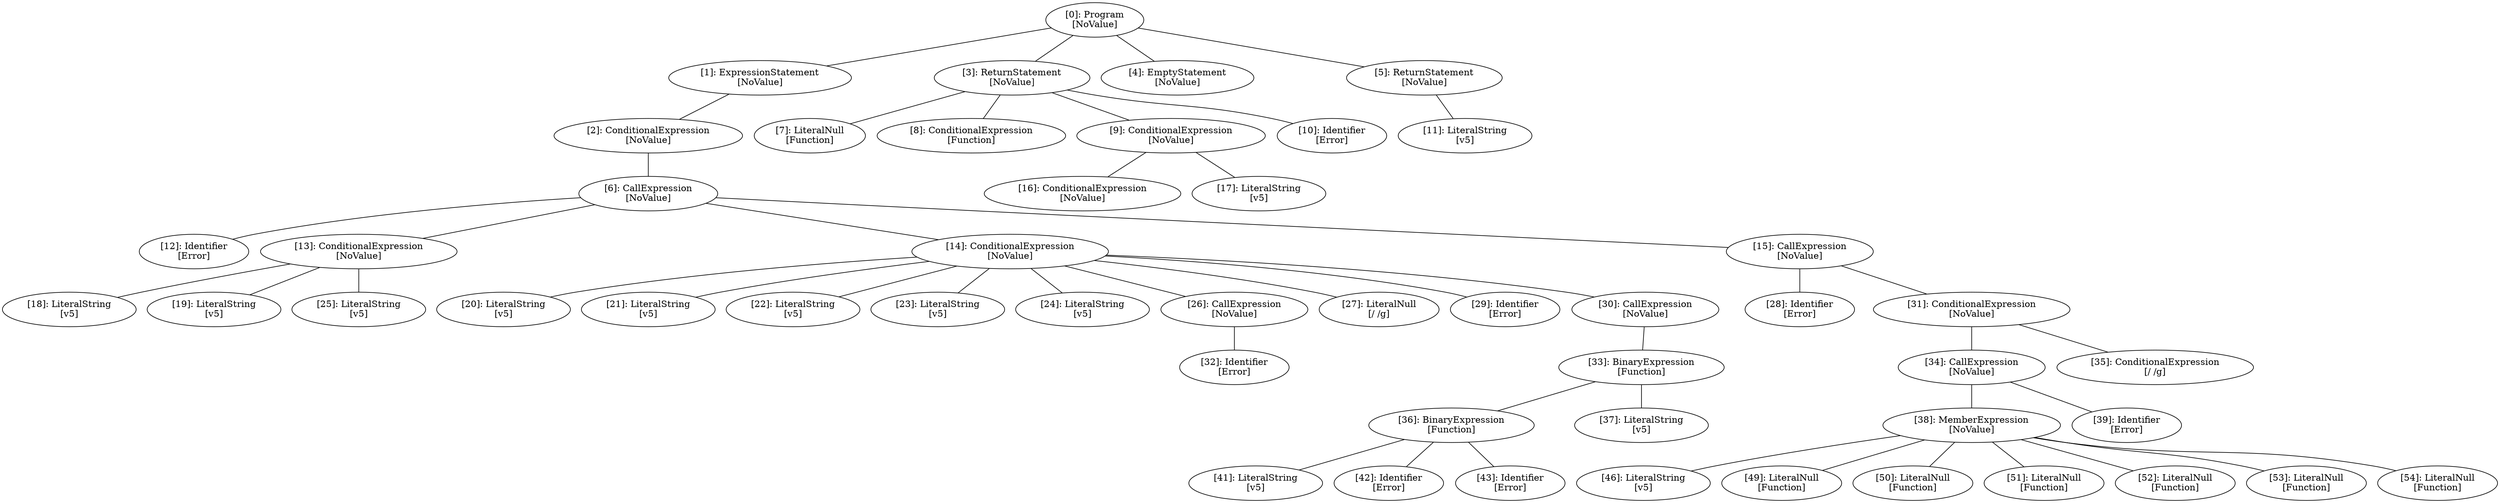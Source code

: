 // Result
graph {
	0 [label="[0]: Program
[NoValue]"]
	1 [label="[1]: ExpressionStatement
[NoValue]"]
	2 [label="[2]: ConditionalExpression
[NoValue]"]
	3 [label="[3]: ReturnStatement
[NoValue]"]
	4 [label="[4]: EmptyStatement
[NoValue]"]
	5 [label="[5]: ReturnStatement
[NoValue]"]
	6 [label="[6]: CallExpression
[NoValue]"]
	7 [label="[7]: LiteralNull
[Function]"]
	8 [label="[8]: ConditionalExpression
[Function]"]
	9 [label="[9]: ConditionalExpression
[NoValue]"]
	10 [label="[10]: Identifier
[Error]"]
	11 [label="[11]: LiteralString
[v5]"]
	12 [label="[12]: Identifier
[Error]"]
	13 [label="[13]: ConditionalExpression
[NoValue]"]
	14 [label="[14]: ConditionalExpression
[NoValue]"]
	15 [label="[15]: CallExpression
[NoValue]"]
	16 [label="[16]: ConditionalExpression
[NoValue]"]
	17 [label="[17]: LiteralString
[v5]"]
	18 [label="[18]: LiteralString
[v5]"]
	19 [label="[19]: LiteralString
[v5]"]
	20 [label="[20]: LiteralString
[v5]"]
	21 [label="[21]: LiteralString
[v5]"]
	22 [label="[22]: LiteralString
[v5]"]
	23 [label="[23]: LiteralString
[v5]"]
	24 [label="[24]: LiteralString
[v5]"]
	25 [label="[25]: LiteralString
[v5]"]
	26 [label="[26]: CallExpression
[NoValue]"]
	27 [label="[27]: LiteralNull
[/ /g]"]
	28 [label="[28]: Identifier
[Error]"]
	29 [label="[29]: Identifier
[Error]"]
	30 [label="[30]: CallExpression
[NoValue]"]
	31 [label="[31]: ConditionalExpression
[NoValue]"]
	32 [label="[32]: Identifier
[Error]"]
	33 [label="[33]: BinaryExpression
[Function]"]
	34 [label="[34]: CallExpression
[NoValue]"]
	35 [label="[35]: ConditionalExpression
[/ /g]"]
	36 [label="[36]: BinaryExpression
[Function]"]
	37 [label="[37]: LiteralString
[v5]"]
	38 [label="[38]: MemberExpression
[NoValue]"]
	39 [label="[39]: Identifier
[Error]"]
	41 [label="[41]: LiteralString
[v5]"]
	42 [label="[42]: Identifier
[Error]"]
	43 [label="[43]: Identifier
[Error]"]
	46 [label="[46]: LiteralString
[v5]"]
	49 [label="[49]: LiteralNull
[Function]"]
	50 [label="[50]: LiteralNull
[Function]"]
	51 [label="[51]: LiteralNull
[Function]"]
	52 [label="[52]: LiteralNull
[Function]"]
	53 [label="[53]: LiteralNull
[Function]"]
	54 [label="[54]: LiteralNull
[Function]"]
	0 -- 1
	0 -- 3
	0 -- 4
	0 -- 5
	1 -- 2
	2 -- 6
	3 -- 7
	3 -- 8
	3 -- 9
	3 -- 10
	5 -- 11
	6 -- 12
	6 -- 13
	6 -- 14
	6 -- 15
	9 -- 16
	9 -- 17
	13 -- 18
	13 -- 19
	13 -- 25
	14 -- 20
	14 -- 21
	14 -- 22
	14 -- 23
	14 -- 24
	14 -- 26
	14 -- 27
	14 -- 29
	14 -- 30
	15 -- 28
	15 -- 31
	26 -- 32
	30 -- 33
	31 -- 34
	31 -- 35
	33 -- 36
	33 -- 37
	34 -- 38
	34 -- 39
	36 -- 41
	36 -- 42
	36 -- 43
	38 -- 46
	38 -- 49
	38 -- 50
	38 -- 51
	38 -- 52
	38 -- 53
	38 -- 54
}
